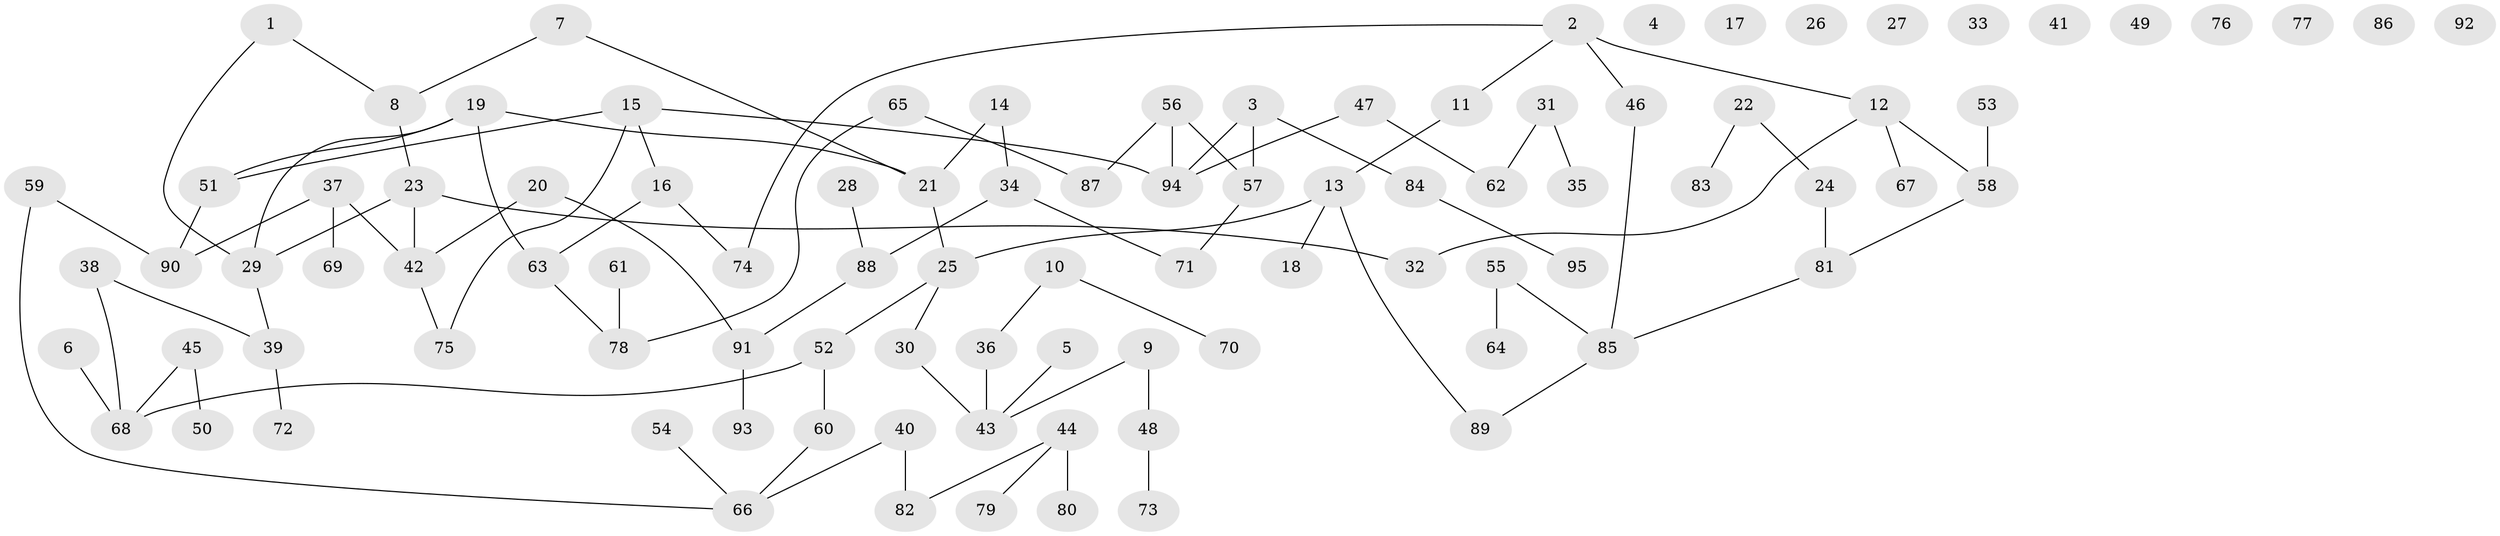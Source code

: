 // Generated by graph-tools (version 1.1) at 2025/49/03/09/25 03:49:09]
// undirected, 95 vertices, 98 edges
graph export_dot {
graph [start="1"]
  node [color=gray90,style=filled];
  1;
  2;
  3;
  4;
  5;
  6;
  7;
  8;
  9;
  10;
  11;
  12;
  13;
  14;
  15;
  16;
  17;
  18;
  19;
  20;
  21;
  22;
  23;
  24;
  25;
  26;
  27;
  28;
  29;
  30;
  31;
  32;
  33;
  34;
  35;
  36;
  37;
  38;
  39;
  40;
  41;
  42;
  43;
  44;
  45;
  46;
  47;
  48;
  49;
  50;
  51;
  52;
  53;
  54;
  55;
  56;
  57;
  58;
  59;
  60;
  61;
  62;
  63;
  64;
  65;
  66;
  67;
  68;
  69;
  70;
  71;
  72;
  73;
  74;
  75;
  76;
  77;
  78;
  79;
  80;
  81;
  82;
  83;
  84;
  85;
  86;
  87;
  88;
  89;
  90;
  91;
  92;
  93;
  94;
  95;
  1 -- 8;
  1 -- 29;
  2 -- 11;
  2 -- 12;
  2 -- 46;
  2 -- 74;
  3 -- 57;
  3 -- 84;
  3 -- 94;
  5 -- 43;
  6 -- 68;
  7 -- 8;
  7 -- 21;
  8 -- 23;
  9 -- 43;
  9 -- 48;
  10 -- 36;
  10 -- 70;
  11 -- 13;
  12 -- 32;
  12 -- 58;
  12 -- 67;
  13 -- 18;
  13 -- 25;
  13 -- 89;
  14 -- 21;
  14 -- 34;
  15 -- 16;
  15 -- 51;
  15 -- 75;
  15 -- 94;
  16 -- 63;
  16 -- 74;
  19 -- 21;
  19 -- 29;
  19 -- 51;
  19 -- 63;
  20 -- 42;
  20 -- 91;
  21 -- 25;
  22 -- 24;
  22 -- 83;
  23 -- 29;
  23 -- 32;
  23 -- 42;
  24 -- 81;
  25 -- 30;
  25 -- 52;
  28 -- 88;
  29 -- 39;
  30 -- 43;
  31 -- 35;
  31 -- 62;
  34 -- 71;
  34 -- 88;
  36 -- 43;
  37 -- 42;
  37 -- 69;
  37 -- 90;
  38 -- 39;
  38 -- 68;
  39 -- 72;
  40 -- 66;
  40 -- 82;
  42 -- 75;
  44 -- 79;
  44 -- 80;
  44 -- 82;
  45 -- 50;
  45 -- 68;
  46 -- 85;
  47 -- 62;
  47 -- 94;
  48 -- 73;
  51 -- 90;
  52 -- 60;
  52 -- 68;
  53 -- 58;
  54 -- 66;
  55 -- 64;
  55 -- 85;
  56 -- 57;
  56 -- 87;
  56 -- 94;
  57 -- 71;
  58 -- 81;
  59 -- 66;
  59 -- 90;
  60 -- 66;
  61 -- 78;
  63 -- 78;
  65 -- 78;
  65 -- 87;
  81 -- 85;
  84 -- 95;
  85 -- 89;
  88 -- 91;
  91 -- 93;
}
